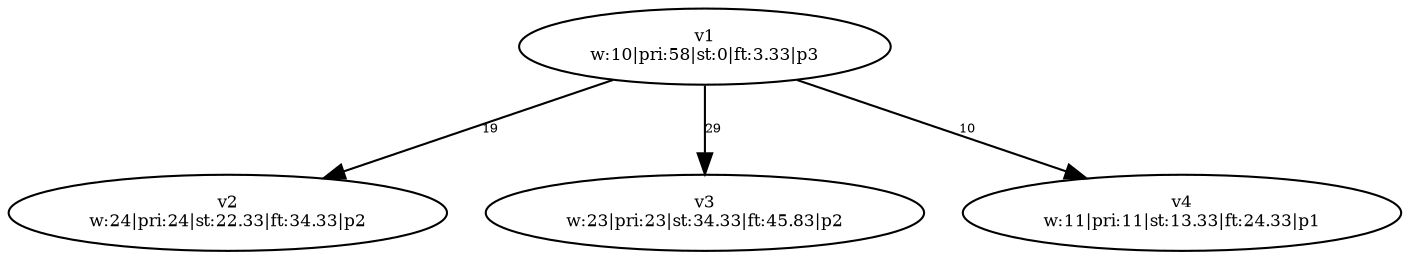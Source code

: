 digraph {
	v1 [label="v1
w:10|pri:58|st:0|ft:3.33|p3" fontsize=8.0]
	v2 [label="v2
w:24|pri:24|st:22.33|ft:34.33|p2" fontsize=8.0]
	v3 [label="v3
w:23|pri:23|st:34.33|ft:45.83|p2" fontsize=8.0]
	v4 [label="v4
w:11|pri:11|st:13.33|ft:24.33|p1" fontsize=8.0]
	v1 -> v2 [label=19 constraint=true fontsize=6.0]
	v1 -> v3 [label=29 constraint=true fontsize=6.0]
	v1 -> v4 [label=10 constraint=true fontsize=6.0]
}
